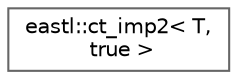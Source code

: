 digraph "类继承关系图"
{
 // LATEX_PDF_SIZE
  bgcolor="transparent";
  edge [fontname=Helvetica,fontsize=10,labelfontname=Helvetica,labelfontsize=10];
  node [fontname=Helvetica,fontsize=10,shape=box,height=0.2,width=0.4];
  rankdir="LR";
  Node0 [id="Node000000",label="eastl::ct_imp2\< T,\l true \>",height=0.2,width=0.4,color="grey40", fillcolor="white", style="filled",URL="$structeastl_1_1ct__imp2_3_01_t_00_01true_01_4.html",tooltip=" "];
}
